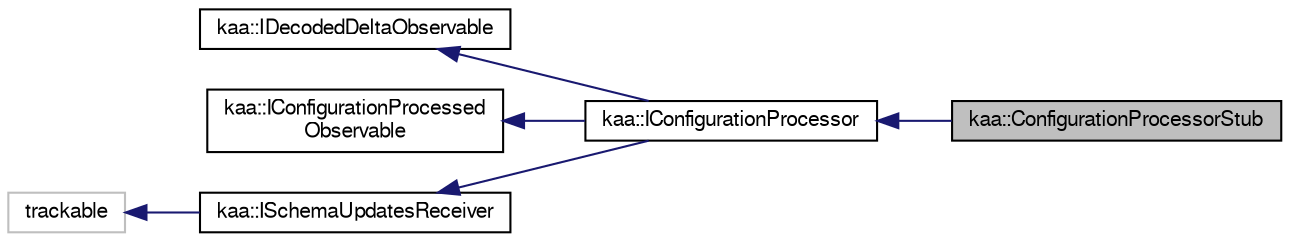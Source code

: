 digraph "kaa::ConfigurationProcessorStub"
{
  bgcolor="transparent";
  edge [fontname="FreeSans",fontsize="10",labelfontname="FreeSans",labelfontsize="10"];
  node [fontname="FreeSans",fontsize="10",shape=record];
  rankdir="LR";
  Node1 [label="kaa::ConfigurationProcessorStub",height=0.2,width=0.4,color="black", fillcolor="grey75", style="filled" fontcolor="black"];
  Node2 -> Node1 [dir="back",color="midnightblue",fontsize="10",style="solid",fontname="FreeSans"];
  Node2 [label="kaa::IConfigurationProcessor",height=0.2,width=0.4,color="black",URL="$classkaa_1_1IConfigurationProcessor.html"];
  Node3 -> Node2 [dir="back",color="midnightblue",fontsize="10",style="solid",fontname="FreeSans"];
  Node3 [label="kaa::IDecodedDeltaObservable",height=0.2,width=0.4,color="black",URL="$classkaa_1_1IDecodedDeltaObservable.html"];
  Node4 -> Node2 [dir="back",color="midnightblue",fontsize="10",style="solid",fontname="FreeSans"];
  Node4 [label="kaa::IConfigurationProcessed\lObservable",height=0.2,width=0.4,color="black",URL="$classkaa_1_1IConfigurationProcessedObservable.html"];
  Node5 -> Node2 [dir="back",color="midnightblue",fontsize="10",style="solid",fontname="FreeSans"];
  Node5 [label="kaa::ISchemaUpdatesReceiver",height=0.2,width=0.4,color="black",URL="$classkaa_1_1ISchemaUpdatesReceiver.html"];
  Node6 -> Node5 [dir="back",color="midnightblue",fontsize="10",style="solid",fontname="FreeSans"];
  Node6 [label="trackable",height=0.2,width=0.4,color="grey75"];
}
